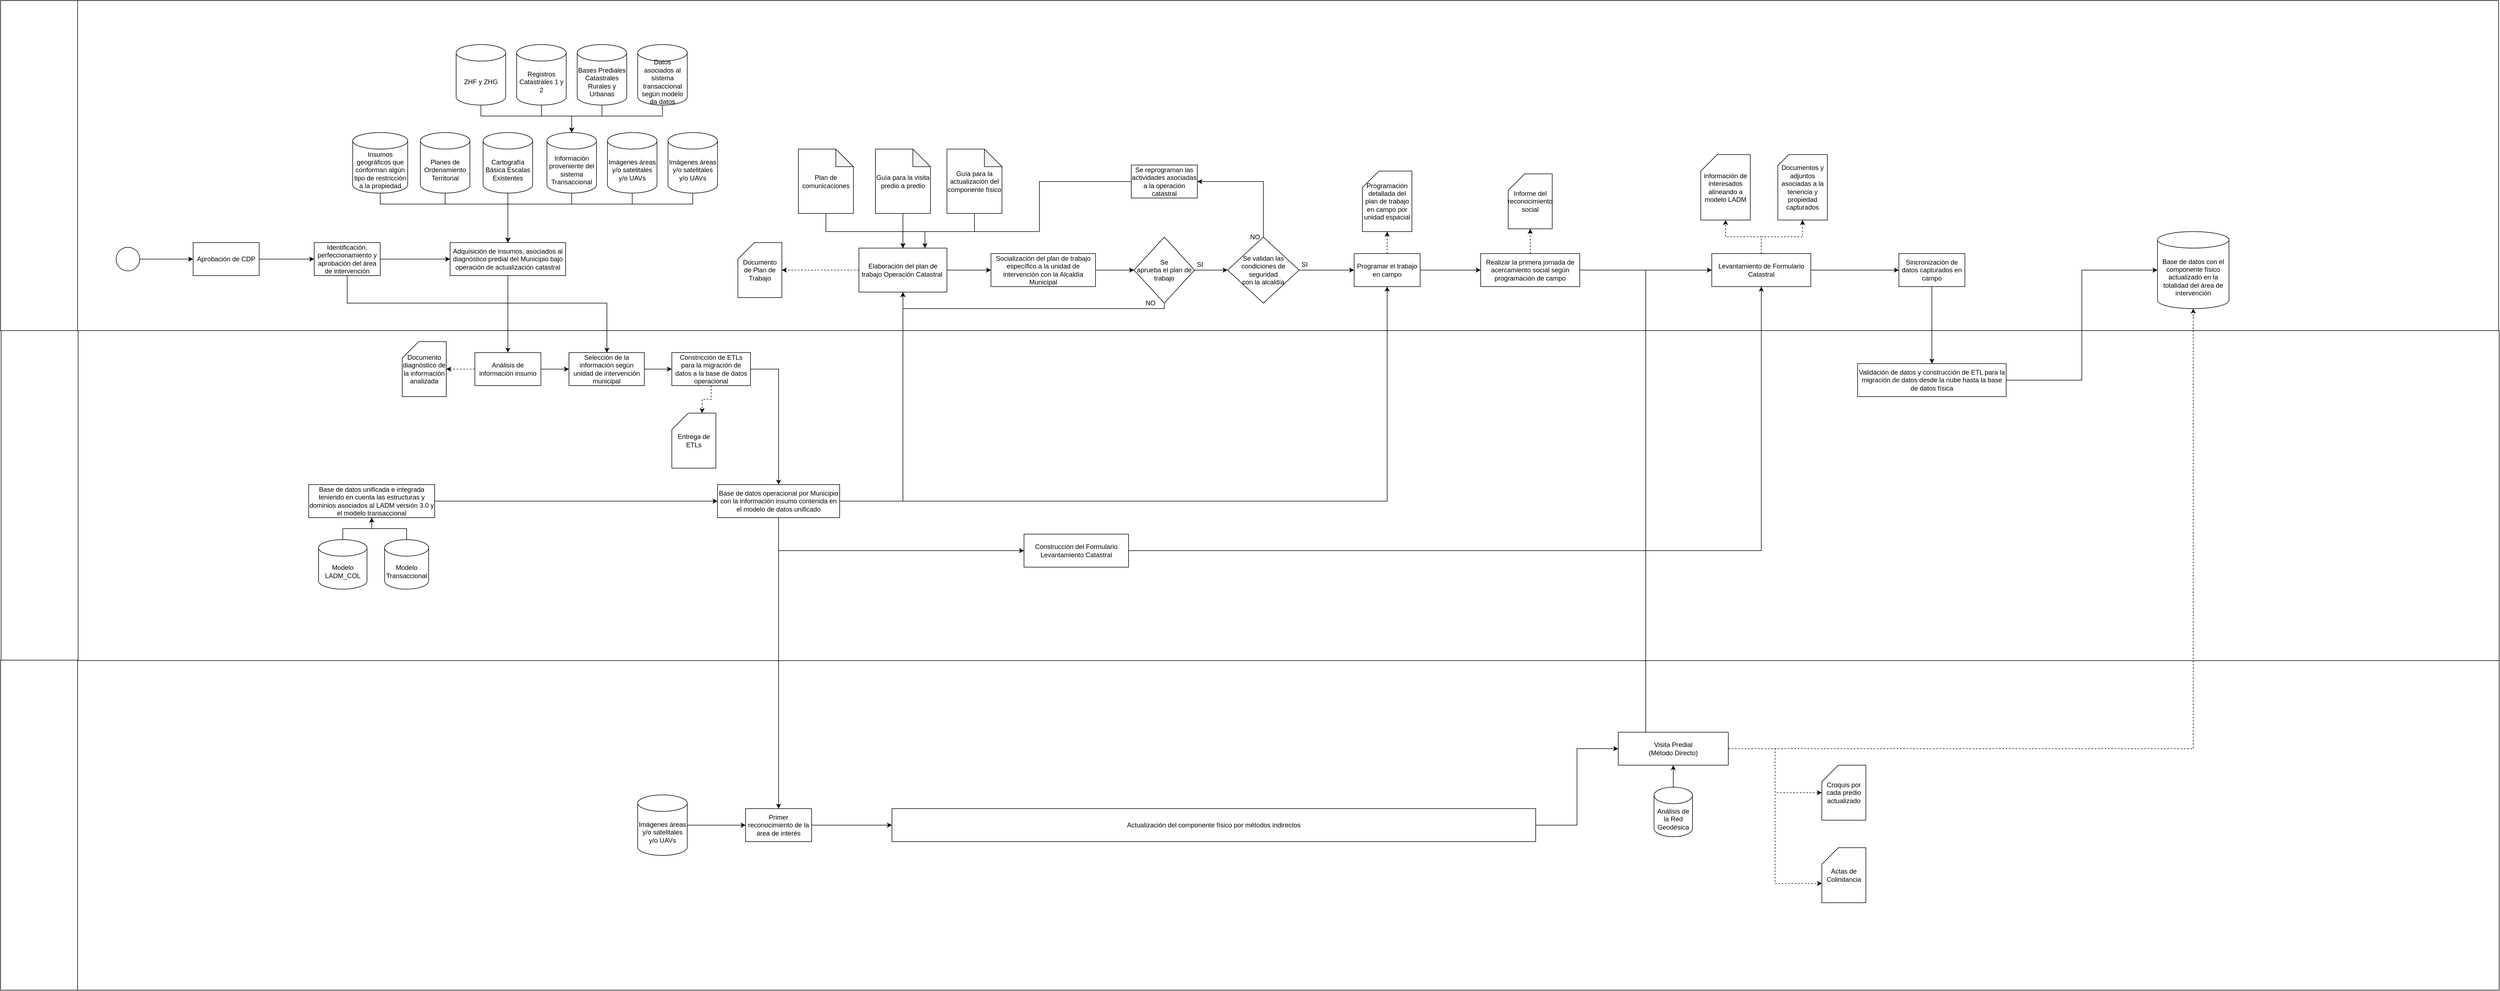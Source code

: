 <mxfile version="13.7.7" type="github">
  <diagram id="tjoHkjPWpoQrLrlIm6Ti" name="Page-1">
    <mxGraphModel dx="4291" dy="1093" grid="1" gridSize="10" guides="1" tooltips="1" connect="1" arrows="1" fold="1" page="1" pageScale="1" pageWidth="2336" pageHeight="1654" math="0" shadow="0">
      <root>
        <mxCell id="0" />
        <mxCell id="1" parent="0" />
        <mxCell id="v9BtXU44K3wzXSx1u6qu-112" value="" style="rounded=0;whiteSpace=wrap;html=1;" vertex="1" parent="1">
          <mxGeometry x="-2269" y="1799" width="4540" height="600" as="geometry" />
        </mxCell>
        <mxCell id="v9BtXU44K3wzXSx1u6qu-41" value="" style="rounded=0;whiteSpace=wrap;html=1;" vertex="1" parent="1">
          <mxGeometry x="-2269" y="1200" width="4540" height="600" as="geometry" />
        </mxCell>
        <mxCell id="v9BtXU44K3wzXSx1u6qu-36" value="" style="shape=card;whiteSpace=wrap;html=1;fontFamily=Helvetica;fontSize=12;fontColor=#000000;align=center;strokeColor=#000000;fillColor=#ffffff;" vertex="1" parent="1">
          <mxGeometry x="-2270" y="600" width="4540" height="600" as="geometry" />
        </mxCell>
        <mxCell id="v9BtXU44K3wzXSx1u6qu-109" style="edgeStyle=orthogonalEdgeStyle;rounded=0;orthogonalLoop=1;jettySize=auto;html=1;exitX=1;exitY=0.5;exitDx=0;exitDy=0;" edge="1" parent="1" source="v9BtXU44K3wzXSx1u6qu-1" target="v9BtXU44K3wzXSx1u6qu-30">
          <mxGeometry relative="1" as="geometry" />
        </mxCell>
        <mxCell id="v9BtXU44K3wzXSx1u6qu-1" value="" style="ellipse;whiteSpace=wrap;html=1;aspect=fixed;" vertex="1" parent="1">
          <mxGeometry x="-2060" y="1048.5" width="43" height="43" as="geometry" />
        </mxCell>
        <mxCell id="v9BtXU44K3wzXSx1u6qu-46" style="edgeStyle=orthogonalEdgeStyle;rounded=0;orthogonalLoop=1;jettySize=auto;html=1;" edge="1" parent="1" source="v9BtXU44K3wzXSx1u6qu-2" target="v9BtXU44K3wzXSx1u6qu-45">
          <mxGeometry relative="1" as="geometry" />
        </mxCell>
        <mxCell id="v9BtXU44K3wzXSx1u6qu-2" value="Adquisición de insumos, asociados al diagnóstico predial del Municipio bajo operación de actualización catastral" style="rounded=0;whiteSpace=wrap;html=1;" vertex="1" parent="1">
          <mxGeometry x="-1453" y="1040" width="210" height="60" as="geometry" />
        </mxCell>
        <mxCell id="v9BtXU44K3wzXSx1u6qu-19" style="edgeStyle=orthogonalEdgeStyle;rounded=0;orthogonalLoop=1;jettySize=auto;html=1;entryX=0.5;entryY=0;entryDx=0;entryDy=0;entryPerimeter=0;" edge="1" parent="1" source="v9BtXU44K3wzXSx1u6qu-3" target="v9BtXU44K3wzXSx1u6qu-6">
          <mxGeometry relative="1" as="geometry">
            <Array as="points">
              <mxPoint x="-1177" y="810" />
              <mxPoint x="-1232" y="810" />
            </Array>
          </mxGeometry>
        </mxCell>
        <mxCell id="v9BtXU44K3wzXSx1u6qu-3" value="Bases Prediales&lt;br&gt;Catastrales Rurales y Urbanas" style="shape=cylinder3;whiteSpace=wrap;html=1;boundedLbl=1;backgroundOutline=1;size=15;" vertex="1" parent="1">
          <mxGeometry x="-1222" y="680" width="90" height="110" as="geometry" />
        </mxCell>
        <mxCell id="v9BtXU44K3wzXSx1u6qu-17" style="edgeStyle=orthogonalEdgeStyle;rounded=0;orthogonalLoop=1;jettySize=auto;html=1;entryX=0.5;entryY=0;entryDx=0;entryDy=0;entryPerimeter=0;" edge="1" parent="1" source="v9BtXU44K3wzXSx1u6qu-4" target="v9BtXU44K3wzXSx1u6qu-6">
          <mxGeometry relative="1" as="geometry">
            <Array as="points">
              <mxPoint x="-1397" y="810" />
              <mxPoint x="-1232" y="810" />
            </Array>
          </mxGeometry>
        </mxCell>
        <mxCell id="v9BtXU44K3wzXSx1u6qu-4" value="ZHF y ZHG" style="shape=cylinder3;whiteSpace=wrap;html=1;boundedLbl=1;backgroundOutline=1;size=15;" vertex="1" parent="1">
          <mxGeometry x="-1442" y="680" width="90" height="110" as="geometry" />
        </mxCell>
        <mxCell id="v9BtXU44K3wzXSx1u6qu-23" style="edgeStyle=orthogonalEdgeStyle;rounded=0;orthogonalLoop=1;jettySize=auto;html=1;" edge="1" parent="1" source="v9BtXU44K3wzXSx1u6qu-5" target="v9BtXU44K3wzXSx1u6qu-2">
          <mxGeometry relative="1" as="geometry" />
        </mxCell>
        <mxCell id="v9BtXU44K3wzXSx1u6qu-5" value="Cartografía Básica Escalas Existentes" style="shape=cylinder3;whiteSpace=wrap;html=1;boundedLbl=1;backgroundOutline=1;size=15;" vertex="1" parent="1">
          <mxGeometry x="-1393" y="840" width="90" height="110" as="geometry" />
        </mxCell>
        <mxCell id="v9BtXU44K3wzXSx1u6qu-24" style="edgeStyle=orthogonalEdgeStyle;rounded=0;orthogonalLoop=1;jettySize=auto;html=1;entryX=0.5;entryY=0;entryDx=0;entryDy=0;" edge="1" parent="1" source="v9BtXU44K3wzXSx1u6qu-6" target="v9BtXU44K3wzXSx1u6qu-2">
          <mxGeometry relative="1" as="geometry">
            <Array as="points">
              <mxPoint x="-1232" y="970" />
              <mxPoint x="-1348" y="970" />
            </Array>
          </mxGeometry>
        </mxCell>
        <mxCell id="v9BtXU44K3wzXSx1u6qu-6" value="Información proveniente del sistema Transaccional" style="shape=cylinder3;whiteSpace=wrap;html=1;boundedLbl=1;backgroundOutline=1;size=15;" vertex="1" parent="1">
          <mxGeometry x="-1277" y="840" width="90" height="110" as="geometry" />
        </mxCell>
        <mxCell id="v9BtXU44K3wzXSx1u6qu-22" style="edgeStyle=orthogonalEdgeStyle;rounded=0;orthogonalLoop=1;jettySize=auto;html=1;entryX=0.5;entryY=0;entryDx=0;entryDy=0;" edge="1" parent="1" source="v9BtXU44K3wzXSx1u6qu-7" target="v9BtXU44K3wzXSx1u6qu-2">
          <mxGeometry relative="1" as="geometry">
            <Array as="points">
              <mxPoint x="-1462" y="970" />
              <mxPoint x="-1348" y="970" />
            </Array>
          </mxGeometry>
        </mxCell>
        <mxCell id="v9BtXU44K3wzXSx1u6qu-7" value="Planes de Ordenamiento Territorial" style="shape=cylinder3;whiteSpace=wrap;html=1;boundedLbl=1;backgroundOutline=1;size=15;" vertex="1" parent="1">
          <mxGeometry x="-1507" y="840" width="90" height="110" as="geometry" />
        </mxCell>
        <mxCell id="v9BtXU44K3wzXSx1u6qu-27" style="edgeStyle=orthogonalEdgeStyle;rounded=0;orthogonalLoop=1;jettySize=auto;html=1;entryX=0.5;entryY=0;entryDx=0;entryDy=0;" edge="1" parent="1" source="v9BtXU44K3wzXSx1u6qu-8" target="v9BtXU44K3wzXSx1u6qu-2">
          <mxGeometry relative="1" as="geometry">
            <Array as="points">
              <mxPoint x="-1580" y="970" />
              <mxPoint x="-1348" y="970" />
            </Array>
          </mxGeometry>
        </mxCell>
        <mxCell id="v9BtXU44K3wzXSx1u6qu-8" value="Insumos geográficos que conforman algún tipo de restricción a la propiedad" style="shape=cylinder3;whiteSpace=wrap;html=1;boundedLbl=1;backgroundOutline=1;size=15;" vertex="1" parent="1">
          <mxGeometry x="-1630" y="840" width="100" height="110" as="geometry" />
        </mxCell>
        <mxCell id="v9BtXU44K3wzXSx1u6qu-20" style="edgeStyle=orthogonalEdgeStyle;rounded=0;orthogonalLoop=1;jettySize=auto;html=1;entryX=0.5;entryY=0;entryDx=0;entryDy=0;entryPerimeter=0;" edge="1" parent="1" source="v9BtXU44K3wzXSx1u6qu-10" target="v9BtXU44K3wzXSx1u6qu-6">
          <mxGeometry relative="1" as="geometry">
            <Array as="points">
              <mxPoint x="-1067" y="810" />
              <mxPoint x="-1232" y="810" />
            </Array>
          </mxGeometry>
        </mxCell>
        <mxCell id="v9BtXU44K3wzXSx1u6qu-10" value="Datos asociados al sistema transaccional según modelo da datos" style="shape=cylinder3;whiteSpace=wrap;html=1;boundedLbl=1;backgroundOutline=1;size=15;" vertex="1" parent="1">
          <mxGeometry x="-1112" y="680" width="90" height="110" as="geometry" />
        </mxCell>
        <mxCell id="v9BtXU44K3wzXSx1u6qu-28" style="edgeStyle=orthogonalEdgeStyle;rounded=0;orthogonalLoop=1;jettySize=auto;html=1;" edge="1" parent="1" source="v9BtXU44K3wzXSx1u6qu-14" target="v9BtXU44K3wzXSx1u6qu-2">
          <mxGeometry relative="1" as="geometry">
            <Array as="points">
              <mxPoint x="-1122" y="970" />
              <mxPoint x="-1348" y="970" />
            </Array>
          </mxGeometry>
        </mxCell>
        <mxCell id="v9BtXU44K3wzXSx1u6qu-14" value="Imágenes áreas y/o satelitales y/o UAVs" style="shape=cylinder3;whiteSpace=wrap;html=1;boundedLbl=1;backgroundOutline=1;size=15;" vertex="1" parent="1">
          <mxGeometry x="-1167" y="840" width="90" height="110" as="geometry" />
        </mxCell>
        <mxCell id="v9BtXU44K3wzXSx1u6qu-29" style="edgeStyle=orthogonalEdgeStyle;rounded=0;orthogonalLoop=1;jettySize=auto;html=1;entryX=0.5;entryY=0;entryDx=0;entryDy=0;" edge="1" parent="1" source="v9BtXU44K3wzXSx1u6qu-15" target="v9BtXU44K3wzXSx1u6qu-2">
          <mxGeometry relative="1" as="geometry">
            <Array as="points">
              <mxPoint x="-1012" y="970" />
              <mxPoint x="-1348" y="970" />
            </Array>
          </mxGeometry>
        </mxCell>
        <mxCell id="v9BtXU44K3wzXSx1u6qu-15" value="Imágenes áreas y/o satelitales y/o UAVs" style="shape=cylinder3;whiteSpace=wrap;html=1;boundedLbl=1;backgroundOutline=1;size=15;" vertex="1" parent="1">
          <mxGeometry x="-1057" y="840" width="90" height="110" as="geometry" />
        </mxCell>
        <mxCell id="v9BtXU44K3wzXSx1u6qu-18" style="edgeStyle=orthogonalEdgeStyle;rounded=0;orthogonalLoop=1;jettySize=auto;html=1;entryX=0.5;entryY=0;entryDx=0;entryDy=0;entryPerimeter=0;" edge="1" parent="1" source="v9BtXU44K3wzXSx1u6qu-16" target="v9BtXU44K3wzXSx1u6qu-6">
          <mxGeometry relative="1" as="geometry">
            <Array as="points">
              <mxPoint x="-1287" y="810" />
              <mxPoint x="-1232" y="810" />
            </Array>
          </mxGeometry>
        </mxCell>
        <mxCell id="v9BtXU44K3wzXSx1u6qu-16" value="Registros Catastrales 1 y 2" style="shape=cylinder3;whiteSpace=wrap;html=1;boundedLbl=1;backgroundOutline=1;size=15;" vertex="1" parent="1">
          <mxGeometry x="-1332" y="680" width="90" height="110" as="geometry" />
        </mxCell>
        <mxCell id="v9BtXU44K3wzXSx1u6qu-32" style="edgeStyle=orthogonalEdgeStyle;rounded=0;orthogonalLoop=1;jettySize=auto;html=1;entryX=0;entryY=0.5;entryDx=0;entryDy=0;" edge="1" parent="1" source="v9BtXU44K3wzXSx1u6qu-30" target="v9BtXU44K3wzXSx1u6qu-31">
          <mxGeometry relative="1" as="geometry" />
        </mxCell>
        <mxCell id="v9BtXU44K3wzXSx1u6qu-30" value="Aprobación de CDP" style="rounded=0;whiteSpace=wrap;html=1;" vertex="1" parent="1">
          <mxGeometry x="-1920" y="1040" width="120" height="60" as="geometry" />
        </mxCell>
        <mxCell id="v9BtXU44K3wzXSx1u6qu-33" style="edgeStyle=orthogonalEdgeStyle;rounded=0;orthogonalLoop=1;jettySize=auto;html=1;entryX=0;entryY=0.5;entryDx=0;entryDy=0;" edge="1" parent="1" source="v9BtXU44K3wzXSx1u6qu-31" target="v9BtXU44K3wzXSx1u6qu-2">
          <mxGeometry relative="1" as="geometry" />
        </mxCell>
        <mxCell id="v9BtXU44K3wzXSx1u6qu-65" style="edgeStyle=orthogonalEdgeStyle;rounded=0;orthogonalLoop=1;jettySize=auto;html=1;" edge="1" parent="1" source="v9BtXU44K3wzXSx1u6qu-31" target="v9BtXU44K3wzXSx1u6qu-62">
          <mxGeometry relative="1" as="geometry">
            <Array as="points">
              <mxPoint x="-1640" y="1150" />
              <mxPoint x="-1168" y="1150" />
            </Array>
          </mxGeometry>
        </mxCell>
        <mxCell id="v9BtXU44K3wzXSx1u6qu-31" value="Identificación, perfeccionamiento y aprobación del área de intervención" style="rounded=0;whiteSpace=wrap;html=1;" vertex="1" parent="1">
          <mxGeometry x="-1700" y="1040" width="120" height="60" as="geometry" />
        </mxCell>
        <mxCell id="v9BtXU44K3wzXSx1u6qu-38" value="" style="rounded=0;whiteSpace=wrap;html=1;" vertex="1" parent="1">
          <mxGeometry x="-2270" y="600" width="140" height="600" as="geometry" />
        </mxCell>
        <mxCell id="v9BtXU44K3wzXSx1u6qu-54" style="edgeStyle=orthogonalEdgeStyle;rounded=0;orthogonalLoop=1;jettySize=auto;html=1;" edge="1" parent="1" source="v9BtXU44K3wzXSx1u6qu-40" target="v9BtXU44K3wzXSx1u6qu-53">
          <mxGeometry relative="1" as="geometry" />
        </mxCell>
        <mxCell id="v9BtXU44K3wzXSx1u6qu-40" value="Base de datos unificada e integrada teniendo en cuenta las estructuras y dominios asociados al LADM versión 3.0 y el modelo transaccional" style="rounded=0;whiteSpace=wrap;html=1;" vertex="1" parent="1">
          <mxGeometry x="-1710" y="1480" width="229" height="60" as="geometry" />
        </mxCell>
        <mxCell id="v9BtXU44K3wzXSx1u6qu-42" value="" style="rounded=0;whiteSpace=wrap;html=1;" vertex="1" parent="1">
          <mxGeometry x="-2269" y="1200" width="140" height="600" as="geometry" />
        </mxCell>
        <mxCell id="v9BtXU44K3wzXSx1u6qu-51" style="edgeStyle=orthogonalEdgeStyle;rounded=0;orthogonalLoop=1;jettySize=auto;html=1;" edge="1" parent="1" source="v9BtXU44K3wzXSx1u6qu-43" target="v9BtXU44K3wzXSx1u6qu-40">
          <mxGeometry relative="1" as="geometry" />
        </mxCell>
        <mxCell id="v9BtXU44K3wzXSx1u6qu-43" value="Modelo LADM_COL" style="shape=cylinder3;whiteSpace=wrap;html=1;boundedLbl=1;backgroundOutline=1;size=15;" vertex="1" parent="1">
          <mxGeometry x="-1692" y="1580" width="88" height="90" as="geometry" />
        </mxCell>
        <mxCell id="v9BtXU44K3wzXSx1u6qu-52" style="edgeStyle=orthogonalEdgeStyle;rounded=0;orthogonalLoop=1;jettySize=auto;html=1;" edge="1" parent="1" source="v9BtXU44K3wzXSx1u6qu-44" target="v9BtXU44K3wzXSx1u6qu-40">
          <mxGeometry relative="1" as="geometry" />
        </mxCell>
        <mxCell id="v9BtXU44K3wzXSx1u6qu-44" value="Modelo Transaccional" style="shape=cylinder3;whiteSpace=wrap;html=1;boundedLbl=1;backgroundOutline=1;size=15;" vertex="1" parent="1">
          <mxGeometry x="-1572" y="1580" width="80" height="90" as="geometry" />
        </mxCell>
        <mxCell id="v9BtXU44K3wzXSx1u6qu-48" style="edgeStyle=orthogonalEdgeStyle;rounded=0;orthogonalLoop=1;jettySize=auto;html=1;dashed=1;" edge="1" parent="1" source="v9BtXU44K3wzXSx1u6qu-45" target="v9BtXU44K3wzXSx1u6qu-47">
          <mxGeometry relative="1" as="geometry" />
        </mxCell>
        <mxCell id="v9BtXU44K3wzXSx1u6qu-64" style="edgeStyle=orthogonalEdgeStyle;rounded=0;orthogonalLoop=1;jettySize=auto;html=1;" edge="1" parent="1" source="v9BtXU44K3wzXSx1u6qu-45" target="v9BtXU44K3wzXSx1u6qu-62">
          <mxGeometry relative="1" as="geometry" />
        </mxCell>
        <mxCell id="v9BtXU44K3wzXSx1u6qu-45" value="Análisis de información insumo" style="rounded=0;whiteSpace=wrap;html=1;" vertex="1" parent="1">
          <mxGeometry x="-1408" y="1240" width="120" height="60" as="geometry" />
        </mxCell>
        <mxCell id="v9BtXU44K3wzXSx1u6qu-47" value="Documento diagnóstico de la información analizada" style="shape=card;whiteSpace=wrap;html=1;" vertex="1" parent="1">
          <mxGeometry x="-1540" y="1220" width="80" height="100" as="geometry" />
        </mxCell>
        <mxCell id="v9BtXU44K3wzXSx1u6qu-68" style="edgeStyle=orthogonalEdgeStyle;rounded=0;orthogonalLoop=1;jettySize=auto;html=1;" edge="1" parent="1" source="v9BtXU44K3wzXSx1u6qu-53" target="v9BtXU44K3wzXSx1u6qu-67">
          <mxGeometry relative="1" as="geometry" />
        </mxCell>
        <mxCell id="v9BtXU44K3wzXSx1u6qu-91" style="edgeStyle=orthogonalEdgeStyle;rounded=0;orthogonalLoop=1;jettySize=auto;html=1;" edge="1" parent="1" source="v9BtXU44K3wzXSx1u6qu-53" target="v9BtXU44K3wzXSx1u6qu-89">
          <mxGeometry relative="1" as="geometry" />
        </mxCell>
        <mxCell id="v9BtXU44K3wzXSx1u6qu-117" style="edgeStyle=orthogonalEdgeStyle;rounded=0;orthogonalLoop=1;jettySize=auto;html=1;" edge="1" parent="1" source="v9BtXU44K3wzXSx1u6qu-53" target="v9BtXU44K3wzXSx1u6qu-116">
          <mxGeometry relative="1" as="geometry" />
        </mxCell>
        <mxCell id="v9BtXU44K3wzXSx1u6qu-127" style="edgeStyle=orthogonalEdgeStyle;rounded=0;orthogonalLoop=1;jettySize=auto;html=1;entryX=0;entryY=0.5;entryDx=0;entryDy=0;" edge="1" parent="1" source="v9BtXU44K3wzXSx1u6qu-53" target="v9BtXU44K3wzXSx1u6qu-124">
          <mxGeometry relative="1" as="geometry">
            <Array as="points">
              <mxPoint x="-856" y="1600" />
            </Array>
          </mxGeometry>
        </mxCell>
        <mxCell id="v9BtXU44K3wzXSx1u6qu-53" value="Base de datos operacional por Municipio con la información insumo contenida en el modelo de datos unificado" style="rounded=0;whiteSpace=wrap;html=1;" vertex="1" parent="1">
          <mxGeometry x="-967" y="1480" width="222" height="60" as="geometry" />
        </mxCell>
        <mxCell id="v9BtXU44K3wzXSx1u6qu-59" style="edgeStyle=orthogonalEdgeStyle;rounded=0;orthogonalLoop=1;jettySize=auto;html=1;entryX=0.5;entryY=0;entryDx=0;entryDy=0;" edge="1" parent="1" source="v9BtXU44K3wzXSx1u6qu-56" target="v9BtXU44K3wzXSx1u6qu-53">
          <mxGeometry relative="1" as="geometry">
            <Array as="points">
              <mxPoint x="-856" y="1270" />
            </Array>
          </mxGeometry>
        </mxCell>
        <mxCell id="v9BtXU44K3wzXSx1u6qu-60" style="edgeStyle=orthogonalEdgeStyle;rounded=0;orthogonalLoop=1;jettySize=auto;html=1;entryX=0;entryY=0;entryDx=55;entryDy=0;entryPerimeter=0;dashed=1;" edge="1" parent="1" source="v9BtXU44K3wzXSx1u6qu-56" target="v9BtXU44K3wzXSx1u6qu-58">
          <mxGeometry relative="1" as="geometry" />
        </mxCell>
        <mxCell id="v9BtXU44K3wzXSx1u6qu-56" value="Constricción de ETLs para la migración de datos a la base de datos operacional" style="rounded=0;whiteSpace=wrap;html=1;" vertex="1" parent="1">
          <mxGeometry x="-1050" y="1240" width="143" height="60" as="geometry" />
        </mxCell>
        <mxCell id="v9BtXU44K3wzXSx1u6qu-58" value="Entrega de ETLs" style="shape=card;whiteSpace=wrap;html=1;" vertex="1" parent="1">
          <mxGeometry x="-1050" y="1350" width="80" height="100" as="geometry" />
        </mxCell>
        <mxCell id="v9BtXU44K3wzXSx1u6qu-66" style="edgeStyle=orthogonalEdgeStyle;rounded=0;orthogonalLoop=1;jettySize=auto;html=1;" edge="1" parent="1" source="v9BtXU44K3wzXSx1u6qu-62" target="v9BtXU44K3wzXSx1u6qu-56">
          <mxGeometry relative="1" as="geometry" />
        </mxCell>
        <mxCell id="v9BtXU44K3wzXSx1u6qu-62" value="Selección de la información según unidad de intervención municipal" style="rounded=0;whiteSpace=wrap;html=1;" vertex="1" parent="1">
          <mxGeometry x="-1237" y="1240" width="137" height="60" as="geometry" />
        </mxCell>
        <mxCell id="v9BtXU44K3wzXSx1u6qu-84" style="edgeStyle=orthogonalEdgeStyle;rounded=0;orthogonalLoop=1;jettySize=auto;html=1;dashed=1;" edge="1" parent="1" source="v9BtXU44K3wzXSx1u6qu-67" target="v9BtXU44K3wzXSx1u6qu-81">
          <mxGeometry relative="1" as="geometry" />
        </mxCell>
        <mxCell id="v9BtXU44K3wzXSx1u6qu-85" style="edgeStyle=orthogonalEdgeStyle;rounded=0;orthogonalLoop=1;jettySize=auto;html=1;" edge="1" parent="1" source="v9BtXU44K3wzXSx1u6qu-67" target="v9BtXU44K3wzXSx1u6qu-79">
          <mxGeometry relative="1" as="geometry" />
        </mxCell>
        <mxCell id="v9BtXU44K3wzXSx1u6qu-67" value="Elaboración del plan de trabajo Operación Catastral&amp;nbsp;" style="rounded=0;whiteSpace=wrap;html=1;" vertex="1" parent="1">
          <mxGeometry x="-710" y="1050" width="160" height="80" as="geometry" />
        </mxCell>
        <mxCell id="v9BtXU44K3wzXSx1u6qu-74" style="edgeStyle=orthogonalEdgeStyle;rounded=0;orthogonalLoop=1;jettySize=auto;html=1;" edge="1" parent="1" source="v9BtXU44K3wzXSx1u6qu-69" target="v9BtXU44K3wzXSx1u6qu-67">
          <mxGeometry relative="1" as="geometry" />
        </mxCell>
        <mxCell id="v9BtXU44K3wzXSx1u6qu-69" value="Guía para la visita predio a predio" style="shape=note;whiteSpace=wrap;html=1;backgroundOutline=1;darkOpacity=0.05;size=32;" vertex="1" parent="1">
          <mxGeometry x="-680" y="870" width="100" height="117" as="geometry" />
        </mxCell>
        <mxCell id="v9BtXU44K3wzXSx1u6qu-76" style="edgeStyle=orthogonalEdgeStyle;rounded=0;orthogonalLoop=1;jettySize=auto;html=1;entryX=0.5;entryY=0;entryDx=0;entryDy=0;" edge="1" parent="1" source="v9BtXU44K3wzXSx1u6qu-70" target="v9BtXU44K3wzXSx1u6qu-67">
          <mxGeometry relative="1" as="geometry">
            <Array as="points">
              <mxPoint x="-500" y="1020" />
              <mxPoint x="-630" y="1020" />
            </Array>
          </mxGeometry>
        </mxCell>
        <mxCell id="v9BtXU44K3wzXSx1u6qu-70" value="Guía para la actualización del componente físico" style="shape=note;whiteSpace=wrap;html=1;backgroundOutline=1;darkOpacity=0.05;size=32;" vertex="1" parent="1">
          <mxGeometry x="-550" y="870" width="100" height="117" as="geometry" />
        </mxCell>
        <mxCell id="v9BtXU44K3wzXSx1u6qu-72" style="edgeStyle=orthogonalEdgeStyle;rounded=0;orthogonalLoop=1;jettySize=auto;html=1;" edge="1" parent="1" source="v9BtXU44K3wzXSx1u6qu-71" target="v9BtXU44K3wzXSx1u6qu-67">
          <mxGeometry relative="1" as="geometry">
            <Array as="points">
              <mxPoint x="-770" y="1020" />
              <mxPoint x="-630" y="1020" />
            </Array>
          </mxGeometry>
        </mxCell>
        <mxCell id="v9BtXU44K3wzXSx1u6qu-71" value="Plan de comunicaciones" style="shape=note;whiteSpace=wrap;html=1;backgroundOutline=1;darkOpacity=0.05;size=32;" vertex="1" parent="1">
          <mxGeometry x="-820" y="870" width="100" height="117" as="geometry" />
        </mxCell>
        <mxCell id="v9BtXU44K3wzXSx1u6qu-87" style="edgeStyle=orthogonalEdgeStyle;rounded=0;orthogonalLoop=1;jettySize=auto;html=1;" edge="1" parent="1" source="v9BtXU44K3wzXSx1u6qu-79" target="v9BtXU44K3wzXSx1u6qu-86">
          <mxGeometry relative="1" as="geometry" />
        </mxCell>
        <mxCell id="v9BtXU44K3wzXSx1u6qu-79" value="Socialización del plan de trabajo específico a la unidad de intervención con la Alcaldía Municipal" style="rounded=0;whiteSpace=wrap;html=1;" vertex="1" parent="1">
          <mxGeometry x="-470" y="1060" width="190" height="60" as="geometry" />
        </mxCell>
        <mxCell id="v9BtXU44K3wzXSx1u6qu-81" value="Documento de Plan de Trabajo" style="shape=card;whiteSpace=wrap;html=1;" vertex="1" parent="1">
          <mxGeometry x="-930" y="1040" width="80" height="100" as="geometry" />
        </mxCell>
        <mxCell id="v9BtXU44K3wzXSx1u6qu-88" style="edgeStyle=orthogonalEdgeStyle;rounded=0;orthogonalLoop=1;jettySize=auto;html=1;" edge="1" parent="1" source="v9BtXU44K3wzXSx1u6qu-86" target="v9BtXU44K3wzXSx1u6qu-67">
          <mxGeometry relative="1" as="geometry">
            <Array as="points">
              <mxPoint x="-155" y="1160" />
              <mxPoint x="-630" y="1160" />
            </Array>
          </mxGeometry>
        </mxCell>
        <mxCell id="v9BtXU44K3wzXSx1u6qu-99" style="edgeStyle=orthogonalEdgeStyle;rounded=0;orthogonalLoop=1;jettySize=auto;html=1;entryX=0;entryY=0.5;entryDx=0;entryDy=0;" edge="1" parent="1" source="v9BtXU44K3wzXSx1u6qu-86" target="v9BtXU44K3wzXSx1u6qu-97">
          <mxGeometry relative="1" as="geometry" />
        </mxCell>
        <mxCell id="v9BtXU44K3wzXSx1u6qu-86" value="Se &lt;br&gt;aprueba el plan de trabajo" style="rhombus;whiteSpace=wrap;html=1;" vertex="1" parent="1">
          <mxGeometry x="-210" y="1030" width="110" height="120" as="geometry" />
        </mxCell>
        <mxCell id="v9BtXU44K3wzXSx1u6qu-96" style="edgeStyle=orthogonalEdgeStyle;rounded=0;orthogonalLoop=1;jettySize=auto;html=1;dashed=1;" edge="1" parent="1" source="v9BtXU44K3wzXSx1u6qu-89" target="v9BtXU44K3wzXSx1u6qu-95">
          <mxGeometry relative="1" as="geometry" />
        </mxCell>
        <mxCell id="v9BtXU44K3wzXSx1u6qu-111" style="edgeStyle=orthogonalEdgeStyle;rounded=0;orthogonalLoop=1;jettySize=auto;html=1;" edge="1" parent="1" source="v9BtXU44K3wzXSx1u6qu-89" target="v9BtXU44K3wzXSx1u6qu-110">
          <mxGeometry relative="1" as="geometry" />
        </mxCell>
        <mxCell id="v9BtXU44K3wzXSx1u6qu-89" value="Programar el trabajo en campo" style="rounded=0;whiteSpace=wrap;html=1;" vertex="1" parent="1">
          <mxGeometry x="190" y="1060" width="120" height="60" as="geometry" />
        </mxCell>
        <mxCell id="v9BtXU44K3wzXSx1u6qu-93" value="SI" style="text;html=1;strokeColor=none;fillColor=none;align=center;verticalAlign=middle;whiteSpace=wrap;rounded=0;" vertex="1" parent="1">
          <mxGeometry x="-110" y="1070" width="40" height="20" as="geometry" />
        </mxCell>
        <mxCell id="v9BtXU44K3wzXSx1u6qu-94" value="NO" style="text;html=1;strokeColor=none;fillColor=none;align=center;verticalAlign=middle;whiteSpace=wrap;rounded=0;" vertex="1" parent="1">
          <mxGeometry x="-200" y="1140" width="40" height="20" as="geometry" />
        </mxCell>
        <mxCell id="v9BtXU44K3wzXSx1u6qu-95" value="Programación detallada del plan de trabajo en campo por unidad espacial" style="shape=card;whiteSpace=wrap;html=1;" vertex="1" parent="1">
          <mxGeometry x="205" y="910" width="90" height="110" as="geometry" />
        </mxCell>
        <mxCell id="v9BtXU44K3wzXSx1u6qu-100" style="edgeStyle=orthogonalEdgeStyle;rounded=0;orthogonalLoop=1;jettySize=auto;html=1;" edge="1" parent="1" source="v9BtXU44K3wzXSx1u6qu-97" target="v9BtXU44K3wzXSx1u6qu-89">
          <mxGeometry relative="1" as="geometry" />
        </mxCell>
        <mxCell id="v9BtXU44K3wzXSx1u6qu-103" style="edgeStyle=orthogonalEdgeStyle;rounded=0;orthogonalLoop=1;jettySize=auto;html=1;entryX=1;entryY=0.5;entryDx=0;entryDy=0;" edge="1" parent="1" source="v9BtXU44K3wzXSx1u6qu-97" target="v9BtXU44K3wzXSx1u6qu-102">
          <mxGeometry relative="1" as="geometry">
            <Array as="points">
              <mxPoint x="25" y="929" />
            </Array>
          </mxGeometry>
        </mxCell>
        <mxCell id="v9BtXU44K3wzXSx1u6qu-97" value="Se validan las condiciones de seguridad&lt;br&gt;con la alcaldía" style="rhombus;whiteSpace=wrap;html=1;" vertex="1" parent="1">
          <mxGeometry x="-40" y="1030" width="130" height="120" as="geometry" />
        </mxCell>
        <mxCell id="v9BtXU44K3wzXSx1u6qu-105" style="edgeStyle=orthogonalEdgeStyle;rounded=0;orthogonalLoop=1;jettySize=auto;html=1;entryX=0.75;entryY=0;entryDx=0;entryDy=0;" edge="1" parent="1" source="v9BtXU44K3wzXSx1u6qu-102" target="v9BtXU44K3wzXSx1u6qu-67">
          <mxGeometry relative="1" as="geometry">
            <Array as="points">
              <mxPoint x="-382" y="929" />
              <mxPoint x="-382" y="1020" />
              <mxPoint x="-590" y="1020" />
            </Array>
          </mxGeometry>
        </mxCell>
        <mxCell id="v9BtXU44K3wzXSx1u6qu-102" value="Se reprograman las actividades asociadas a la operación catastral" style="rounded=0;whiteSpace=wrap;html=1;" vertex="1" parent="1">
          <mxGeometry x="-215" y="899" width="120" height="60" as="geometry" />
        </mxCell>
        <mxCell id="v9BtXU44K3wzXSx1u6qu-107" value="SI" style="text;html=1;strokeColor=none;fillColor=none;align=center;verticalAlign=middle;whiteSpace=wrap;rounded=0;" vertex="1" parent="1">
          <mxGeometry x="80" y="1070" width="40" height="20" as="geometry" />
        </mxCell>
        <mxCell id="v9BtXU44K3wzXSx1u6qu-108" value="NO" style="text;html=1;strokeColor=none;fillColor=none;align=center;verticalAlign=middle;whiteSpace=wrap;rounded=0;" vertex="1" parent="1">
          <mxGeometry x="-10" y="1020" width="40" height="20" as="geometry" />
        </mxCell>
        <mxCell id="v9BtXU44K3wzXSx1u6qu-130" style="edgeStyle=orthogonalEdgeStyle;rounded=0;orthogonalLoop=1;jettySize=auto;html=1;entryX=0.5;entryY=1;entryDx=0;entryDy=0;entryPerimeter=0;dashed=1;" edge="1" parent="1" source="v9BtXU44K3wzXSx1u6qu-110" target="v9BtXU44K3wzXSx1u6qu-129">
          <mxGeometry relative="1" as="geometry" />
        </mxCell>
        <mxCell id="v9BtXU44K3wzXSx1u6qu-132" style="edgeStyle=orthogonalEdgeStyle;rounded=0;orthogonalLoop=1;jettySize=auto;html=1;entryX=0;entryY=0.5;entryDx=0;entryDy=0;" edge="1" parent="1" source="v9BtXU44K3wzXSx1u6qu-110" target="v9BtXU44K3wzXSx1u6qu-128">
          <mxGeometry relative="1" as="geometry">
            <Array as="points">
              <mxPoint x="720" y="1090" />
              <mxPoint x="720" y="1960" />
            </Array>
          </mxGeometry>
        </mxCell>
        <mxCell id="v9BtXU44K3wzXSx1u6qu-133" style="edgeStyle=orthogonalEdgeStyle;rounded=0;orthogonalLoop=1;jettySize=auto;html=1;entryX=0;entryY=0.5;entryDx=0;entryDy=0;" edge="1" parent="1" source="v9BtXU44K3wzXSx1u6qu-110" target="v9BtXU44K3wzXSx1u6qu-131">
          <mxGeometry relative="1" as="geometry" />
        </mxCell>
        <mxCell id="v9BtXU44K3wzXSx1u6qu-110" value="Realizar la primera jornada de acercamiento social según programación de campo" style="rounded=0;whiteSpace=wrap;html=1;" vertex="1" parent="1">
          <mxGeometry x="420" y="1060" width="180" height="60" as="geometry" />
        </mxCell>
        <mxCell id="v9BtXU44K3wzXSx1u6qu-115" value="" style="rounded=0;whiteSpace=wrap;html=1;" vertex="1" parent="1">
          <mxGeometry x="-2270" y="1799" width="140" height="600" as="geometry" />
        </mxCell>
        <mxCell id="v9BtXU44K3wzXSx1u6qu-123" style="edgeStyle=orthogonalEdgeStyle;rounded=0;orthogonalLoop=1;jettySize=auto;html=1;entryX=0;entryY=0.5;entryDx=0;entryDy=0;" edge="1" parent="1" source="v9BtXU44K3wzXSx1u6qu-116" target="v9BtXU44K3wzXSx1u6qu-122">
          <mxGeometry relative="1" as="geometry" />
        </mxCell>
        <mxCell id="v9BtXU44K3wzXSx1u6qu-116" value="Primer reconocimiento de la área de interés" style="rounded=0;whiteSpace=wrap;html=1;" vertex="1" parent="1">
          <mxGeometry x="-916" y="2069" width="120" height="60" as="geometry" />
        </mxCell>
        <mxCell id="v9BtXU44K3wzXSx1u6qu-121" style="edgeStyle=orthogonalEdgeStyle;rounded=0;orthogonalLoop=1;jettySize=auto;html=1;entryX=0;entryY=0.5;entryDx=0;entryDy=0;" edge="1" parent="1" source="v9BtXU44K3wzXSx1u6qu-119" target="v9BtXU44K3wzXSx1u6qu-116">
          <mxGeometry relative="1" as="geometry" />
        </mxCell>
        <mxCell id="v9BtXU44K3wzXSx1u6qu-119" value="Imágenes áreas y/o satelitales y/o UAVs" style="shape=cylinder3;whiteSpace=wrap;html=1;boundedLbl=1;backgroundOutline=1;size=15;" vertex="1" parent="1">
          <mxGeometry x="-1112" y="2044" width="90" height="110" as="geometry" />
        </mxCell>
        <mxCell id="v9BtXU44K3wzXSx1u6qu-135" style="edgeStyle=orthogonalEdgeStyle;rounded=0;orthogonalLoop=1;jettySize=auto;html=1;entryX=0;entryY=0.5;entryDx=0;entryDy=0;" edge="1" parent="1" source="v9BtXU44K3wzXSx1u6qu-122" target="v9BtXU44K3wzXSx1u6qu-128">
          <mxGeometry relative="1" as="geometry">
            <mxPoint x="640" y="1970" as="targetPoint" />
          </mxGeometry>
        </mxCell>
        <mxCell id="v9BtXU44K3wzXSx1u6qu-122" value="Actualización del componente físico por métodos indirectos" style="rounded=0;whiteSpace=wrap;html=1;" vertex="1" parent="1">
          <mxGeometry x="-650" y="2069" width="1170" height="60" as="geometry" />
        </mxCell>
        <mxCell id="v9BtXU44K3wzXSx1u6qu-134" style="edgeStyle=orthogonalEdgeStyle;rounded=0;orthogonalLoop=1;jettySize=auto;html=1;" edge="1" parent="1" source="v9BtXU44K3wzXSx1u6qu-124" target="v9BtXU44K3wzXSx1u6qu-131">
          <mxGeometry relative="1" as="geometry" />
        </mxCell>
        <mxCell id="v9BtXU44K3wzXSx1u6qu-124" value="Construcción del Formulario Levantamiento Catastral" style="rounded=0;whiteSpace=wrap;html=1;" vertex="1" parent="1">
          <mxGeometry x="-410" y="1570" width="190" height="60" as="geometry" />
        </mxCell>
        <mxCell id="v9BtXU44K3wzXSx1u6qu-146" style="edgeStyle=orthogonalEdgeStyle;rounded=0;orthogonalLoop=1;jettySize=auto;html=1;dashed=1;" edge="1" parent="1" source="v9BtXU44K3wzXSx1u6qu-128" target="v9BtXU44K3wzXSx1u6qu-144">
          <mxGeometry relative="1" as="geometry" />
        </mxCell>
        <mxCell id="v9BtXU44K3wzXSx1u6qu-148" style="edgeStyle=orthogonalEdgeStyle;rounded=0;orthogonalLoop=1;jettySize=auto;html=1;entryX=0;entryY=0;entryDx=0;entryDy=65;entryPerimeter=0;dashed=1;" edge="1" parent="1" source="v9BtXU44K3wzXSx1u6qu-128" target="v9BtXU44K3wzXSx1u6qu-145">
          <mxGeometry relative="1" as="geometry" />
        </mxCell>
        <mxCell id="v9BtXU44K3wzXSx1u6qu-159" style="edgeStyle=orthogonalEdgeStyle;rounded=0;orthogonalLoop=1;jettySize=auto;html=1;entryX=0.5;entryY=1;entryDx=0;entryDy=0;entryPerimeter=0;dashed=1;" edge="1" parent="1" source="v9BtXU44K3wzXSx1u6qu-128" target="v9BtXU44K3wzXSx1u6qu-141">
          <mxGeometry relative="1" as="geometry" />
        </mxCell>
        <mxCell id="v9BtXU44K3wzXSx1u6qu-128" value="Visita Predial&lt;br&gt;(Método Directo)" style="rounded=0;whiteSpace=wrap;html=1;" vertex="1" parent="1">
          <mxGeometry x="670" y="1930" width="200" height="60" as="geometry" />
        </mxCell>
        <mxCell id="v9BtXU44K3wzXSx1u6qu-129" value="Informe del reconocimiento social" style="shape=card;whiteSpace=wrap;html=1;" vertex="1" parent="1">
          <mxGeometry x="470" y="915" width="80" height="100" as="geometry" />
        </mxCell>
        <mxCell id="v9BtXU44K3wzXSx1u6qu-152" style="edgeStyle=orthogonalEdgeStyle;rounded=0;orthogonalLoop=1;jettySize=auto;html=1;entryX=0.5;entryY=1;entryDx=0;entryDy=0;entryPerimeter=0;dashed=1;" edge="1" parent="1" source="v9BtXU44K3wzXSx1u6qu-131" target="v9BtXU44K3wzXSx1u6qu-149">
          <mxGeometry relative="1" as="geometry" />
        </mxCell>
        <mxCell id="v9BtXU44K3wzXSx1u6qu-153" style="edgeStyle=orthogonalEdgeStyle;rounded=0;orthogonalLoop=1;jettySize=auto;html=1;dashed=1;" edge="1" parent="1" source="v9BtXU44K3wzXSx1u6qu-131" target="v9BtXU44K3wzXSx1u6qu-150">
          <mxGeometry relative="1" as="geometry" />
        </mxCell>
        <mxCell id="v9BtXU44K3wzXSx1u6qu-155" style="edgeStyle=orthogonalEdgeStyle;rounded=0;orthogonalLoop=1;jettySize=auto;html=1;" edge="1" parent="1" source="v9BtXU44K3wzXSx1u6qu-131" target="v9BtXU44K3wzXSx1u6qu-154">
          <mxGeometry relative="1" as="geometry" />
        </mxCell>
        <mxCell id="v9BtXU44K3wzXSx1u6qu-131" value="Levantamiento de Formulario Catastral" style="rounded=0;whiteSpace=wrap;html=1;" vertex="1" parent="1">
          <mxGeometry x="840" y="1060" width="180" height="60" as="geometry" />
        </mxCell>
        <mxCell id="v9BtXU44K3wzXSx1u6qu-139" style="edgeStyle=orthogonalEdgeStyle;rounded=0;orthogonalLoop=1;jettySize=auto;html=1;entryX=0.5;entryY=1;entryDx=0;entryDy=0;" edge="1" parent="1" source="v9BtXU44K3wzXSx1u6qu-136" target="v9BtXU44K3wzXSx1u6qu-128">
          <mxGeometry relative="1" as="geometry" />
        </mxCell>
        <mxCell id="v9BtXU44K3wzXSx1u6qu-136" value="Análisis de la Red Geodésica" style="shape=cylinder3;whiteSpace=wrap;html=1;boundedLbl=1;backgroundOutline=1;size=15;" vertex="1" parent="1">
          <mxGeometry x="735" y="2030" width="70" height="90" as="geometry" />
        </mxCell>
        <mxCell id="v9BtXU44K3wzXSx1u6qu-141" value="Base de datos con el componente físico actualizado en la totalidad del área de intervención" style="shape=cylinder3;whiteSpace=wrap;html=1;boundedLbl=1;backgroundOutline=1;size=15;" vertex="1" parent="1">
          <mxGeometry x="1650" y="1020" width="130" height="140" as="geometry" />
        </mxCell>
        <mxCell id="v9BtXU44K3wzXSx1u6qu-144" value="Croquis por cada predio actualizado" style="shape=card;whiteSpace=wrap;html=1;" vertex="1" parent="1">
          <mxGeometry x="1040" y="1990" width="80" height="100" as="geometry" />
        </mxCell>
        <mxCell id="v9BtXU44K3wzXSx1u6qu-145" value="Actas de Colindancia" style="shape=card;whiteSpace=wrap;html=1;" vertex="1" parent="1">
          <mxGeometry x="1040" y="2140" width="80" height="100" as="geometry" />
        </mxCell>
        <mxCell id="v9BtXU44K3wzXSx1u6qu-149" value="información de interesados alineando a modelo LADM" style="shape=card;whiteSpace=wrap;html=1;" vertex="1" parent="1">
          <mxGeometry x="820" y="880" width="90" height="119" as="geometry" />
        </mxCell>
        <mxCell id="v9BtXU44K3wzXSx1u6qu-150" value="Documentos y adjuntos asociadas a la tenencia y propiedad capturados" style="shape=card;whiteSpace=wrap;html=1;size=20;" vertex="1" parent="1">
          <mxGeometry x="960" y="880" width="90" height="119" as="geometry" />
        </mxCell>
        <mxCell id="v9BtXU44K3wzXSx1u6qu-157" style="edgeStyle=orthogonalEdgeStyle;rounded=0;orthogonalLoop=1;jettySize=auto;html=1;" edge="1" parent="1" source="v9BtXU44K3wzXSx1u6qu-154" target="v9BtXU44K3wzXSx1u6qu-156">
          <mxGeometry relative="1" as="geometry" />
        </mxCell>
        <mxCell id="v9BtXU44K3wzXSx1u6qu-154" value="Sincronización de datos capturados en campo" style="rounded=0;whiteSpace=wrap;html=1;" vertex="1" parent="1">
          <mxGeometry x="1180" y="1060" width="120" height="60" as="geometry" />
        </mxCell>
        <mxCell id="v9BtXU44K3wzXSx1u6qu-160" style="edgeStyle=orthogonalEdgeStyle;rounded=0;orthogonalLoop=1;jettySize=auto;html=1;entryX=0;entryY=0.5;entryDx=0;entryDy=0;entryPerimeter=0;" edge="1" parent="1" source="v9BtXU44K3wzXSx1u6qu-156" target="v9BtXU44K3wzXSx1u6qu-141">
          <mxGeometry relative="1" as="geometry" />
        </mxCell>
        <mxCell id="v9BtXU44K3wzXSx1u6qu-156" value="Validación de datos y construcción de ETL para la migración de datos desde la nube hasta la base de datos física" style="rounded=0;whiteSpace=wrap;html=1;" vertex="1" parent="1">
          <mxGeometry x="1105" y="1260" width="270" height="60" as="geometry" />
        </mxCell>
      </root>
    </mxGraphModel>
  </diagram>
</mxfile>
